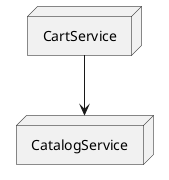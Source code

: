 ' CartService
@startuml

node CatalogService {
}

node CartService{
}

CartService --> CatalogService

@enduml